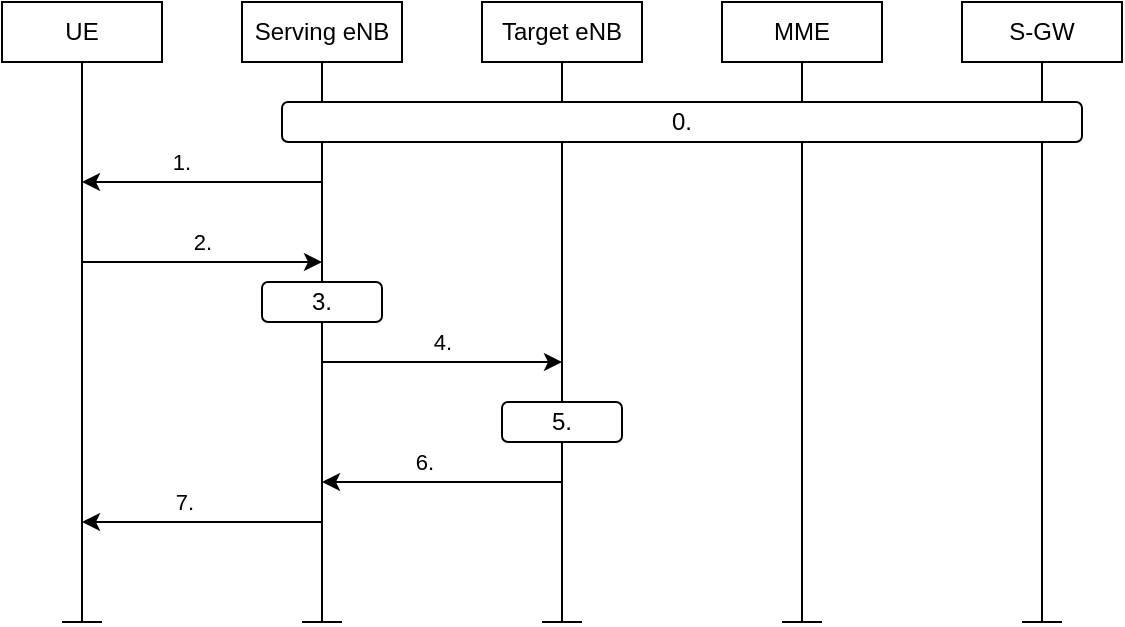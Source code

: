 <mxfile version="20.8.2" type="github">
  <diagram id="qI1SwtNDhEqQvzxFONNQ" name="Page-1">
    <mxGraphModel dx="600" dy="337" grid="1" gridSize="10" guides="1" tooltips="1" connect="1" arrows="1" fold="1" page="1" pageScale="1" pageWidth="850" pageHeight="1100" math="0" shadow="0">
      <root>
        <mxCell id="0" />
        <mxCell id="1" parent="0" />
        <mxCell id="N7r6OoZIlO45Jlk_rMjN-1" value="" style="endArrow=none;html=1;rounded=0;" parent="1" edge="1">
          <mxGeometry width="50" height="50" relative="1" as="geometry">
            <mxPoint x="80" y="360" as="sourcePoint" />
            <mxPoint x="80" y="80" as="targetPoint" />
          </mxGeometry>
        </mxCell>
        <mxCell id="N7r6OoZIlO45Jlk_rMjN-2" value="" style="endArrow=none;html=1;rounded=0;" parent="1" edge="1">
          <mxGeometry width="50" height="50" relative="1" as="geometry">
            <mxPoint x="200" y="360" as="sourcePoint" />
            <mxPoint x="200" y="80" as="targetPoint" />
          </mxGeometry>
        </mxCell>
        <mxCell id="N7r6OoZIlO45Jlk_rMjN-3" value="" style="endArrow=none;html=1;rounded=0;" parent="1" target="N7r6OoZIlO45Jlk_rMjN-6" edge="1">
          <mxGeometry width="50" height="50" relative="1" as="geometry">
            <mxPoint x="560" y="360" as="sourcePoint" />
            <mxPoint x="560" y="80" as="targetPoint" />
          </mxGeometry>
        </mxCell>
        <mxCell id="N7r6OoZIlO45Jlk_rMjN-4" value="" style="endArrow=none;html=1;rounded=0;" parent="1" edge="1">
          <mxGeometry width="50" height="50" relative="1" as="geometry">
            <mxPoint x="440" y="360" as="sourcePoint" />
            <mxPoint x="440" y="80" as="targetPoint" />
          </mxGeometry>
        </mxCell>
        <mxCell id="N7r6OoZIlO45Jlk_rMjN-5" value="" style="endArrow=none;html=1;rounded=0;" parent="1" edge="1">
          <mxGeometry width="50" height="50" relative="1" as="geometry">
            <mxPoint x="320" y="360" as="sourcePoint" />
            <mxPoint x="320" y="80" as="targetPoint" />
          </mxGeometry>
        </mxCell>
        <mxCell id="N7r6OoZIlO45Jlk_rMjN-6" value="S-GW" style="rounded=0;whiteSpace=wrap;html=1;" parent="1" vertex="1">
          <mxGeometry x="520" y="50" width="80" height="30" as="geometry" />
        </mxCell>
        <mxCell id="N7r6OoZIlO45Jlk_rMjN-7" value="MME" style="rounded=0;whiteSpace=wrap;html=1;" parent="1" vertex="1">
          <mxGeometry x="400" y="50" width="80" height="30" as="geometry" />
        </mxCell>
        <mxCell id="N7r6OoZIlO45Jlk_rMjN-8" value="Target eNB" style="rounded=0;whiteSpace=wrap;html=1;" parent="1" vertex="1">
          <mxGeometry x="280" y="50" width="80" height="30" as="geometry" />
        </mxCell>
        <mxCell id="N7r6OoZIlO45Jlk_rMjN-9" value="Serving eNB" style="rounded=0;whiteSpace=wrap;html=1;" parent="1" vertex="1">
          <mxGeometry x="160" y="50" width="80" height="30" as="geometry" />
        </mxCell>
        <mxCell id="N7r6OoZIlO45Jlk_rMjN-10" value="UE" style="rounded=0;whiteSpace=wrap;html=1;" parent="1" vertex="1">
          <mxGeometry x="40" y="50" width="80" height="30" as="geometry" />
        </mxCell>
        <mxCell id="acflgrxS-pSdZ2QPLNCd-1" value="0." style="rounded=1;whiteSpace=wrap;html=1;" vertex="1" parent="1">
          <mxGeometry x="180" y="100" width="400" height="20" as="geometry" />
        </mxCell>
        <mxCell id="acflgrxS-pSdZ2QPLNCd-2" value="" style="endArrow=classic;html=1;rounded=0;" edge="1" parent="1">
          <mxGeometry width="50" height="50" relative="1" as="geometry">
            <mxPoint x="200" y="140" as="sourcePoint" />
            <mxPoint x="80" y="140" as="targetPoint" />
          </mxGeometry>
        </mxCell>
        <mxCell id="acflgrxS-pSdZ2QPLNCd-4" value="1.&amp;nbsp;" style="edgeLabel;html=1;align=center;verticalAlign=middle;resizable=0;points=[];" vertex="1" connectable="0" parent="acflgrxS-pSdZ2QPLNCd-2">
          <mxGeometry x="0.343" y="-1" relative="1" as="geometry">
            <mxPoint x="11" y="-9" as="offset" />
          </mxGeometry>
        </mxCell>
        <mxCell id="acflgrxS-pSdZ2QPLNCd-5" value="" style="endArrow=classic;html=1;rounded=0;" edge="1" parent="1">
          <mxGeometry width="50" height="50" relative="1" as="geometry">
            <mxPoint x="80" y="180" as="sourcePoint" />
            <mxPoint x="200" y="180" as="targetPoint" />
          </mxGeometry>
        </mxCell>
        <mxCell id="acflgrxS-pSdZ2QPLNCd-6" value="2." style="edgeLabel;html=1;align=center;verticalAlign=middle;resizable=0;points=[];" vertex="1" connectable="0" parent="acflgrxS-pSdZ2QPLNCd-5">
          <mxGeometry x="0.362" y="-1" relative="1" as="geometry">
            <mxPoint x="-22" y="-11" as="offset" />
          </mxGeometry>
        </mxCell>
        <mxCell id="acflgrxS-pSdZ2QPLNCd-7" value="3." style="rounded=1;whiteSpace=wrap;html=1;" vertex="1" parent="1">
          <mxGeometry x="170" y="190" width="60" height="20" as="geometry" />
        </mxCell>
        <mxCell id="acflgrxS-pSdZ2QPLNCd-8" value="" style="endArrow=classic;html=1;rounded=0;" edge="1" parent="1">
          <mxGeometry width="50" height="50" relative="1" as="geometry">
            <mxPoint x="200" y="230" as="sourcePoint" />
            <mxPoint x="320" y="230" as="targetPoint" />
          </mxGeometry>
        </mxCell>
        <mxCell id="acflgrxS-pSdZ2QPLNCd-9" value="4." style="edgeLabel;html=1;align=center;verticalAlign=middle;resizable=0;points=[];" vertex="1" connectable="0" parent="acflgrxS-pSdZ2QPLNCd-8">
          <mxGeometry x="0.362" y="-1" relative="1" as="geometry">
            <mxPoint x="-22" y="-11" as="offset" />
          </mxGeometry>
        </mxCell>
        <mxCell id="acflgrxS-pSdZ2QPLNCd-10" value="" style="endArrow=classic;html=1;rounded=0;" edge="1" parent="1">
          <mxGeometry width="50" height="50" relative="1" as="geometry">
            <mxPoint x="320" y="290" as="sourcePoint" />
            <mxPoint x="200" y="290" as="targetPoint" />
          </mxGeometry>
        </mxCell>
        <mxCell id="acflgrxS-pSdZ2QPLNCd-11" value="6." style="edgeLabel;html=1;align=center;verticalAlign=middle;resizable=0;points=[];" vertex="1" connectable="0" parent="acflgrxS-pSdZ2QPLNCd-10">
          <mxGeometry x="0.343" y="-1" relative="1" as="geometry">
            <mxPoint x="11" y="-9" as="offset" />
          </mxGeometry>
        </mxCell>
        <mxCell id="acflgrxS-pSdZ2QPLNCd-12" value="5." style="rounded=1;whiteSpace=wrap;html=1;" vertex="1" parent="1">
          <mxGeometry x="290" y="250" width="60" height="20" as="geometry" />
        </mxCell>
        <mxCell id="acflgrxS-pSdZ2QPLNCd-13" value="" style="endArrow=classic;html=1;rounded=0;" edge="1" parent="1">
          <mxGeometry width="50" height="50" relative="1" as="geometry">
            <mxPoint x="200" y="310" as="sourcePoint" />
            <mxPoint x="80" y="310" as="targetPoint" />
          </mxGeometry>
        </mxCell>
        <mxCell id="acflgrxS-pSdZ2QPLNCd-14" value="7." style="edgeLabel;html=1;align=center;verticalAlign=middle;resizable=0;points=[];" vertex="1" connectable="0" parent="acflgrxS-pSdZ2QPLNCd-13">
          <mxGeometry x="0.343" y="-1" relative="1" as="geometry">
            <mxPoint x="11" y="-9" as="offset" />
          </mxGeometry>
        </mxCell>
        <mxCell id="acflgrxS-pSdZ2QPLNCd-15" value="" style="endArrow=none;html=1;rounded=0;" edge="1" parent="1">
          <mxGeometry width="50" height="50" relative="1" as="geometry">
            <mxPoint x="70" y="360" as="sourcePoint" />
            <mxPoint x="90" y="360" as="targetPoint" />
          </mxGeometry>
        </mxCell>
        <mxCell id="acflgrxS-pSdZ2QPLNCd-16" value="" style="endArrow=none;html=1;rounded=0;" edge="1" parent="1">
          <mxGeometry width="50" height="50" relative="1" as="geometry">
            <mxPoint x="190" y="360" as="sourcePoint" />
            <mxPoint x="210" y="360" as="targetPoint" />
          </mxGeometry>
        </mxCell>
        <mxCell id="acflgrxS-pSdZ2QPLNCd-17" value="" style="endArrow=none;html=1;rounded=0;" edge="1" parent="1">
          <mxGeometry width="50" height="50" relative="1" as="geometry">
            <mxPoint x="310" y="360" as="sourcePoint" />
            <mxPoint x="330" y="360" as="targetPoint" />
          </mxGeometry>
        </mxCell>
        <mxCell id="acflgrxS-pSdZ2QPLNCd-18" value="" style="endArrow=none;html=1;rounded=0;" edge="1" parent="1">
          <mxGeometry width="50" height="50" relative="1" as="geometry">
            <mxPoint x="430" y="360" as="sourcePoint" />
            <mxPoint x="450" y="360" as="targetPoint" />
          </mxGeometry>
        </mxCell>
        <mxCell id="acflgrxS-pSdZ2QPLNCd-19" value="" style="endArrow=none;html=1;rounded=0;" edge="1" parent="1">
          <mxGeometry width="50" height="50" relative="1" as="geometry">
            <mxPoint x="550" y="360" as="sourcePoint" />
            <mxPoint x="570" y="360" as="targetPoint" />
          </mxGeometry>
        </mxCell>
      </root>
    </mxGraphModel>
  </diagram>
</mxfile>
